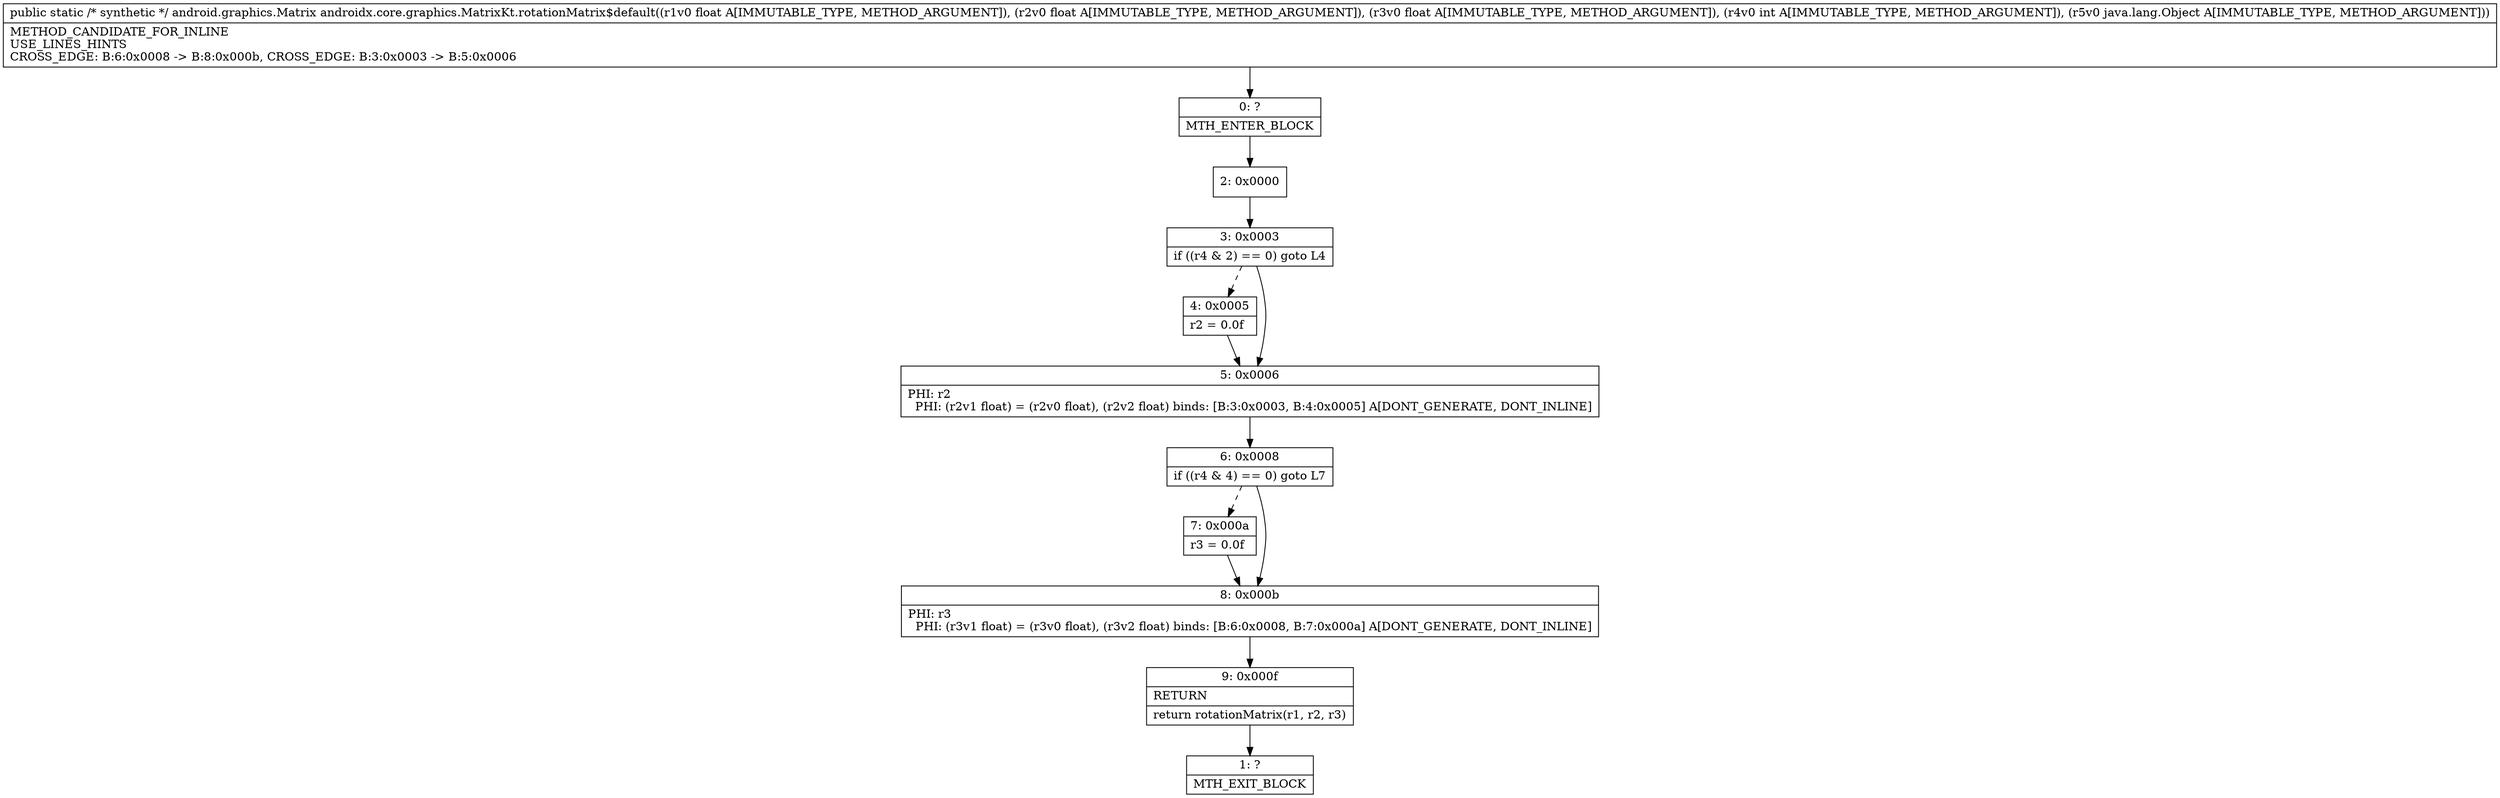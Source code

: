 digraph "CFG forandroidx.core.graphics.MatrixKt.rotationMatrix$default(FFFILjava\/lang\/Object;)Landroid\/graphics\/Matrix;" {
Node_0 [shape=record,label="{0\:\ ?|MTH_ENTER_BLOCK\l}"];
Node_2 [shape=record,label="{2\:\ 0x0000}"];
Node_3 [shape=record,label="{3\:\ 0x0003|if ((r4 & 2) == 0) goto L4\l}"];
Node_4 [shape=record,label="{4\:\ 0x0005|r2 = 0.0f\l}"];
Node_5 [shape=record,label="{5\:\ 0x0006|PHI: r2 \l  PHI: (r2v1 float) = (r2v0 float), (r2v2 float) binds: [B:3:0x0003, B:4:0x0005] A[DONT_GENERATE, DONT_INLINE]\l}"];
Node_6 [shape=record,label="{6\:\ 0x0008|if ((r4 & 4) == 0) goto L7\l}"];
Node_7 [shape=record,label="{7\:\ 0x000a|r3 = 0.0f\l}"];
Node_8 [shape=record,label="{8\:\ 0x000b|PHI: r3 \l  PHI: (r3v1 float) = (r3v0 float), (r3v2 float) binds: [B:6:0x0008, B:7:0x000a] A[DONT_GENERATE, DONT_INLINE]\l}"];
Node_9 [shape=record,label="{9\:\ 0x000f|RETURN\l|return rotationMatrix(r1, r2, r3)\l}"];
Node_1 [shape=record,label="{1\:\ ?|MTH_EXIT_BLOCK\l}"];
MethodNode[shape=record,label="{public static \/* synthetic *\/ android.graphics.Matrix androidx.core.graphics.MatrixKt.rotationMatrix$default((r1v0 float A[IMMUTABLE_TYPE, METHOD_ARGUMENT]), (r2v0 float A[IMMUTABLE_TYPE, METHOD_ARGUMENT]), (r3v0 float A[IMMUTABLE_TYPE, METHOD_ARGUMENT]), (r4v0 int A[IMMUTABLE_TYPE, METHOD_ARGUMENT]), (r5v0 java.lang.Object A[IMMUTABLE_TYPE, METHOD_ARGUMENT]))  | METHOD_CANDIDATE_FOR_INLINE\lUSE_LINES_HINTS\lCROSS_EDGE: B:6:0x0008 \-\> B:8:0x000b, CROSS_EDGE: B:3:0x0003 \-\> B:5:0x0006\l}"];
MethodNode -> Node_0;Node_0 -> Node_2;
Node_2 -> Node_3;
Node_3 -> Node_4[style=dashed];
Node_3 -> Node_5;
Node_4 -> Node_5;
Node_5 -> Node_6;
Node_6 -> Node_7[style=dashed];
Node_6 -> Node_8;
Node_7 -> Node_8;
Node_8 -> Node_9;
Node_9 -> Node_1;
}

